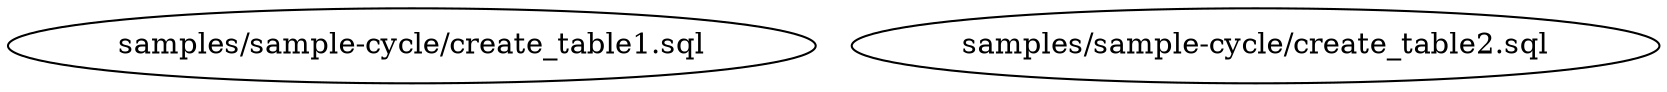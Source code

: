 digraph G {
0 [label="samples/sample-cycle/create_table1.sql", shape="", type=query];
1 [label="samples/sample-cycle/create_table2.sql", shape="", type=query];
}
